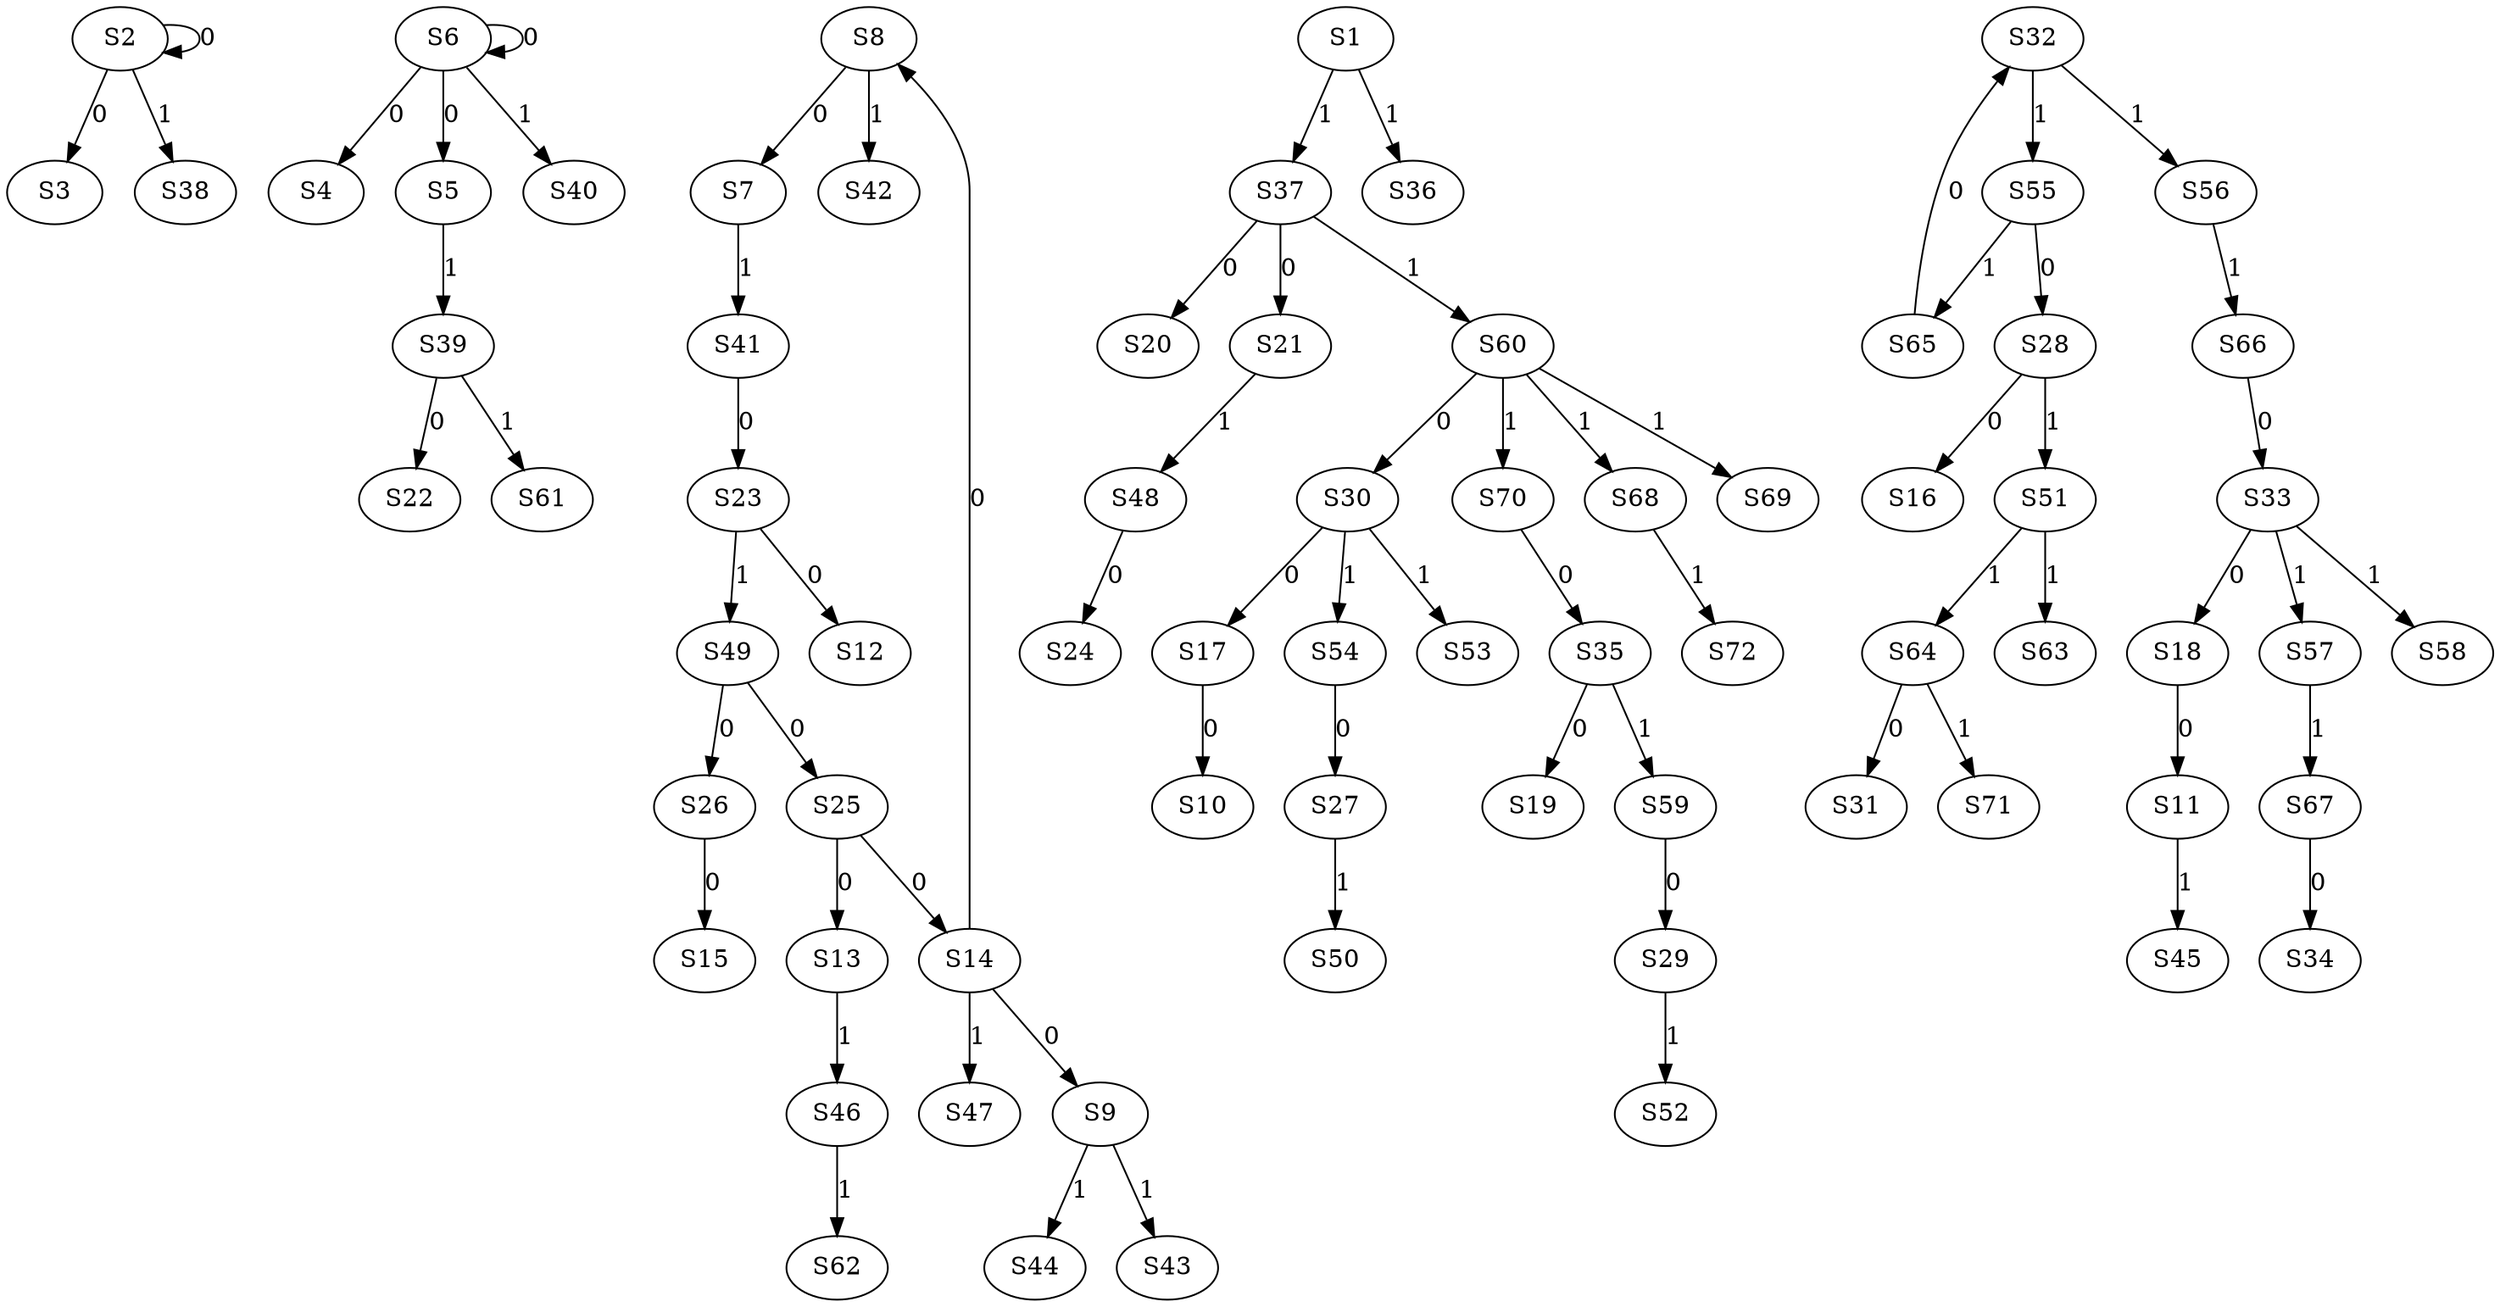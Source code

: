 strict digraph {
	S2 -> S2 [ label = 0 ];
	S2 -> S3 [ label = 0 ];
	S6 -> S4 [ label = 0 ];
	S6 -> S5 [ label = 0 ];
	S6 -> S6 [ label = 0 ];
	S8 -> S7 [ label = 0 ];
	S14 -> S8 [ label = 0 ];
	S14 -> S9 [ label = 0 ];
	S17 -> S10 [ label = 0 ];
	S18 -> S11 [ label = 0 ];
	S23 -> S12 [ label = 0 ];
	S25 -> S13 [ label = 0 ];
	S25 -> S14 [ label = 0 ];
	S26 -> S15 [ label = 0 ];
	S28 -> S16 [ label = 0 ];
	S30 -> S17 [ label = 0 ];
	S33 -> S18 [ label = 0 ];
	S35 -> S19 [ label = 0 ];
	S37 -> S20 [ label = 0 ];
	S37 -> S21 [ label = 0 ];
	S39 -> S22 [ label = 0 ];
	S41 -> S23 [ label = 0 ];
	S48 -> S24 [ label = 0 ];
	S49 -> S25 [ label = 0 ];
	S49 -> S26 [ label = 0 ];
	S54 -> S27 [ label = 0 ];
	S55 -> S28 [ label = 0 ];
	S59 -> S29 [ label = 0 ];
	S60 -> S30 [ label = 0 ];
	S64 -> S31 [ label = 0 ];
	S65 -> S32 [ label = 0 ];
	S66 -> S33 [ label = 0 ];
	S67 -> S34 [ label = 0 ];
	S70 -> S35 [ label = 0 ];
	S1 -> S36 [ label = 1 ];
	S1 -> S37 [ label = 1 ];
	S2 -> S38 [ label = 1 ];
	S5 -> S39 [ label = 1 ];
	S6 -> S40 [ label = 1 ];
	S7 -> S41 [ label = 1 ];
	S8 -> S42 [ label = 1 ];
	S9 -> S43 [ label = 1 ];
	S9 -> S44 [ label = 1 ];
	S11 -> S45 [ label = 1 ];
	S13 -> S46 [ label = 1 ];
	S14 -> S47 [ label = 1 ];
	S21 -> S48 [ label = 1 ];
	S23 -> S49 [ label = 1 ];
	S27 -> S50 [ label = 1 ];
	S28 -> S51 [ label = 1 ];
	S29 -> S52 [ label = 1 ];
	S30 -> S53 [ label = 1 ];
	S30 -> S54 [ label = 1 ];
	S32 -> S55 [ label = 1 ];
	S32 -> S56 [ label = 1 ];
	S33 -> S57 [ label = 1 ];
	S33 -> S58 [ label = 1 ];
	S35 -> S59 [ label = 1 ];
	S37 -> S60 [ label = 1 ];
	S39 -> S61 [ label = 1 ];
	S46 -> S62 [ label = 1 ];
	S51 -> S63 [ label = 1 ];
	S51 -> S64 [ label = 1 ];
	S55 -> S65 [ label = 1 ];
	S56 -> S66 [ label = 1 ];
	S57 -> S67 [ label = 1 ];
	S60 -> S68 [ label = 1 ];
	S60 -> S69 [ label = 1 ];
	S60 -> S70 [ label = 1 ];
	S64 -> S71 [ label = 1 ];
	S68 -> S72 [ label = 1 ];
}